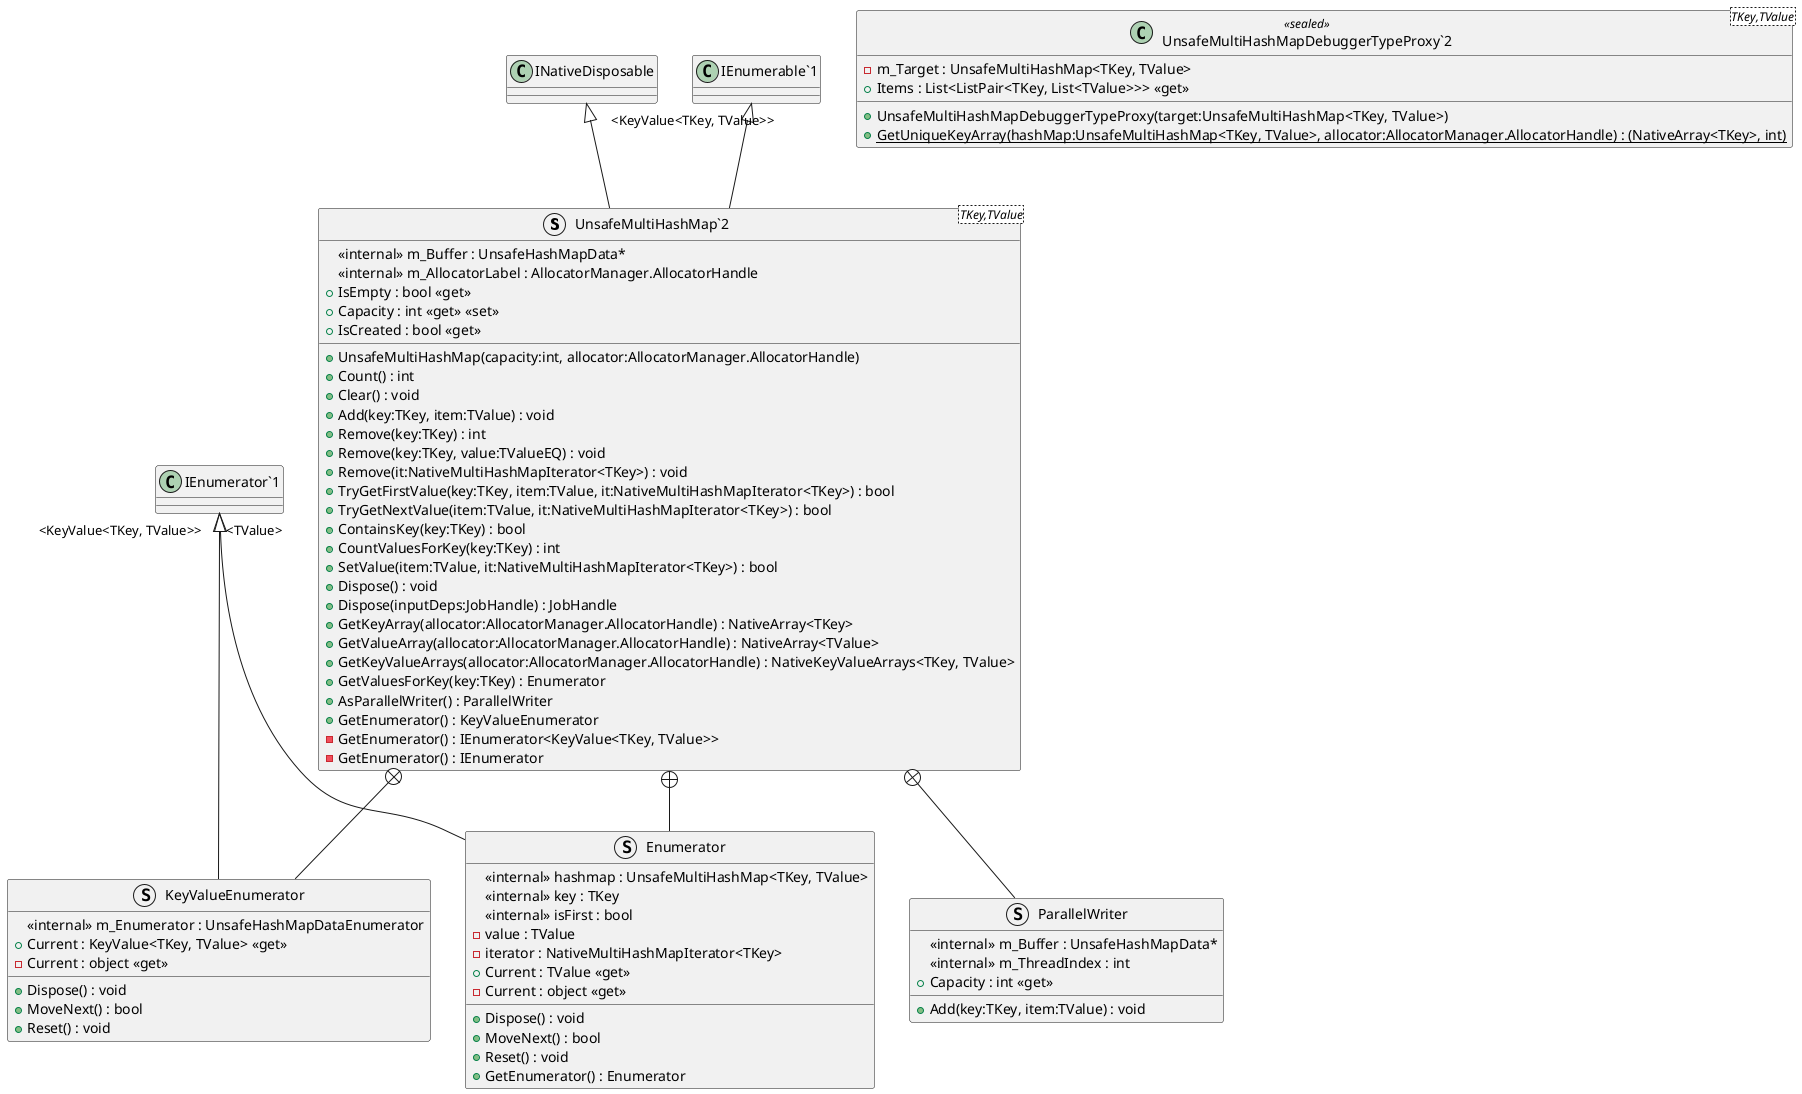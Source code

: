 @startuml
struct "UnsafeMultiHashMap`2"<TKey,TValue> {
    <<internal>> m_Buffer : UnsafeHashMapData*
    <<internal>> m_AllocatorLabel : AllocatorManager.AllocatorHandle
    + UnsafeMultiHashMap(capacity:int, allocator:AllocatorManager.AllocatorHandle)
    + IsEmpty : bool <<get>>
    + Count() : int
    + Capacity : int <<get>> <<set>>
    + Clear() : void
    + Add(key:TKey, item:TValue) : void
    + Remove(key:TKey) : int
    + Remove(key:TKey, value:TValueEQ) : void
    + Remove(it:NativeMultiHashMapIterator<TKey>) : void
    + TryGetFirstValue(key:TKey, item:TValue, it:NativeMultiHashMapIterator<TKey>) : bool
    + TryGetNextValue(item:TValue, it:NativeMultiHashMapIterator<TKey>) : bool
    + ContainsKey(key:TKey) : bool
    + CountValuesForKey(key:TKey) : int
    + SetValue(item:TValue, it:NativeMultiHashMapIterator<TKey>) : bool
    + IsCreated : bool <<get>>
    + Dispose() : void
    + Dispose(inputDeps:JobHandle) : JobHandle
    + GetKeyArray(allocator:AllocatorManager.AllocatorHandle) : NativeArray<TKey>
    + GetValueArray(allocator:AllocatorManager.AllocatorHandle) : NativeArray<TValue>
    + GetKeyValueArrays(allocator:AllocatorManager.AllocatorHandle) : NativeKeyValueArrays<TKey, TValue>
    + GetValuesForKey(key:TKey) : Enumerator
    + AsParallelWriter() : ParallelWriter
    + GetEnumerator() : KeyValueEnumerator
    - GetEnumerator() : IEnumerator<KeyValue<TKey, TValue>>
    - GetEnumerator() : IEnumerator
}
class "UnsafeMultiHashMapDebuggerTypeProxy`2"<TKey,TValue> <<sealed>> {
    - m_Target : UnsafeMultiHashMap<TKey, TValue>
    + UnsafeMultiHashMapDebuggerTypeProxy(target:UnsafeMultiHashMap<TKey, TValue>)
    + {static} GetUniqueKeyArray(hashMap:UnsafeMultiHashMap<TKey, TValue>, allocator:AllocatorManager.AllocatorHandle) : (NativeArray<TKey>, int)
    + Items : List<ListPair<TKey, List<TValue>>> <<get>>
}
struct Enumerator {
    <<internal>> hashmap : UnsafeMultiHashMap<TKey, TValue>
    <<internal>> key : TKey
    <<internal>> isFirst : bool
    - value : TValue
    - iterator : NativeMultiHashMapIterator<TKey>
    + Dispose() : void
    + MoveNext() : bool
    + Reset() : void
    + Current : TValue <<get>>
    - Current : object <<get>>
    + GetEnumerator() : Enumerator
}
struct ParallelWriter {
    <<internal>> m_Buffer : UnsafeHashMapData*
    <<internal>> m_ThreadIndex : int
    + Capacity : int <<get>>
    + Add(key:TKey, item:TValue) : void
}
struct KeyValueEnumerator {
    <<internal>> m_Enumerator : UnsafeHashMapDataEnumerator
    + Dispose() : void
    + MoveNext() : bool
    + Reset() : void
    + Current : KeyValue<TKey, TValue> <<get>>
    - Current : object <<get>>
}
INativeDisposable <|-- "UnsafeMultiHashMap`2"
"IEnumerable`1" "<KeyValue<TKey, TValue>>" <|-- "UnsafeMultiHashMap`2"
"UnsafeMultiHashMap`2" +-- Enumerator
"IEnumerator`1" "<TValue>" <|-- Enumerator
"UnsafeMultiHashMap`2" +-- ParallelWriter
"UnsafeMultiHashMap`2" +-- KeyValueEnumerator
"IEnumerator`1" "<KeyValue<TKey, TValue>>" <|-- KeyValueEnumerator
@enduml
